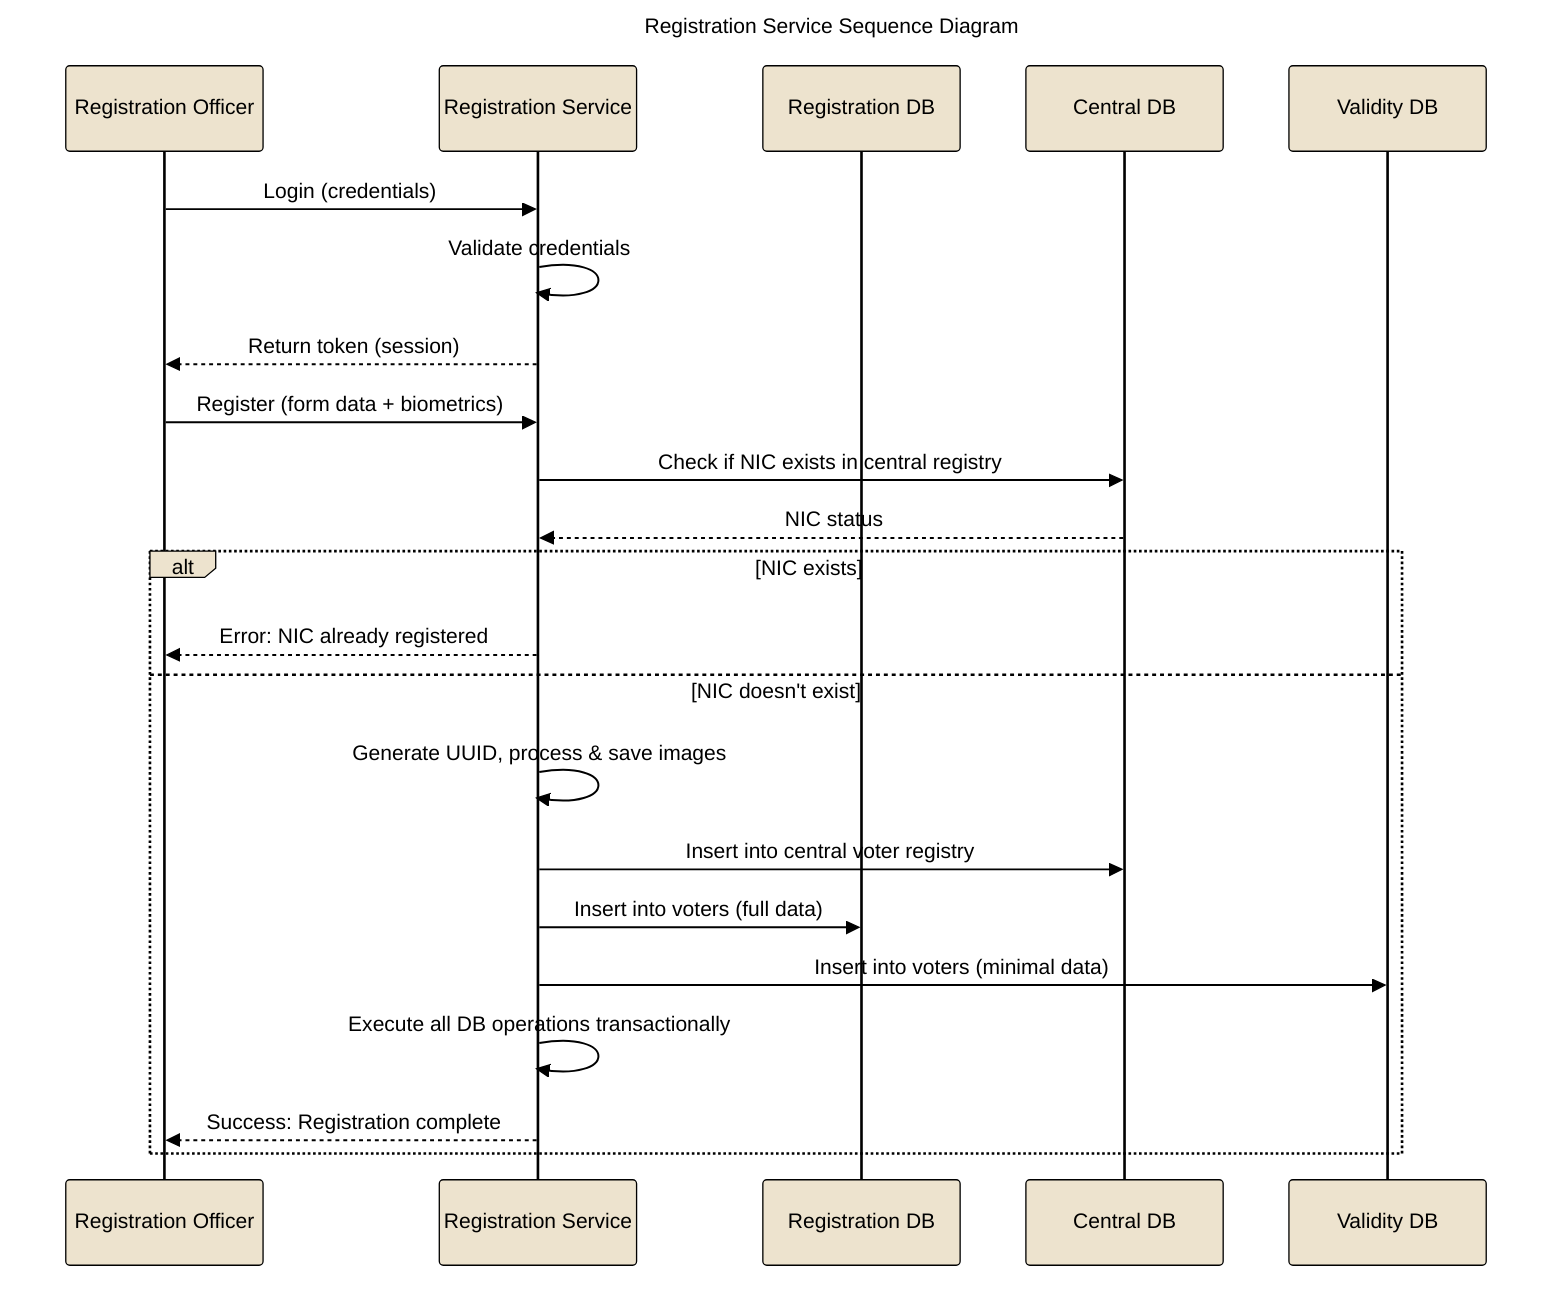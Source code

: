 ---
config:
  theme: 'base'
  themeVariables:
    primaryColor: '#EDE3CE'
    primaryTextColor: '#000000'
    primaryBorderColor: '#000000'
    lineColor: '#000000'
    secondaryColor: '#E3E1E1'
    tertiaryColor: '#FFFFFF'
---
sequenceDiagram
    title Registration Service Sequence Diagram
    participant O as Registration Officer
    participant R as Registration Service
    participant DB_R as Registration DB
    participant DB_C as Central DB
    participant DB_V as Validity DB

    O->>R: Login (credentials)
    R->>R: Validate credentials
    R-->>O: Return token (session)

    O->>R: Register (form data + biometrics)
    R->>DB_C: Check if NIC exists in central registry
    DB_C-->>R: NIC status

    alt NIC exists
        R-->>O: Error: NIC already registered
    else NIC doesn't exist
        R->>R: Generate UUID, process & save images
        R->>DB_C: Insert into central voter registry
        R->>DB_R: Insert into voters (full data)
        R->>DB_V: Insert into voters (minimal data)
        R->>R: Execute all DB operations transactionally
        R-->>O: Success: Registration complete
    end